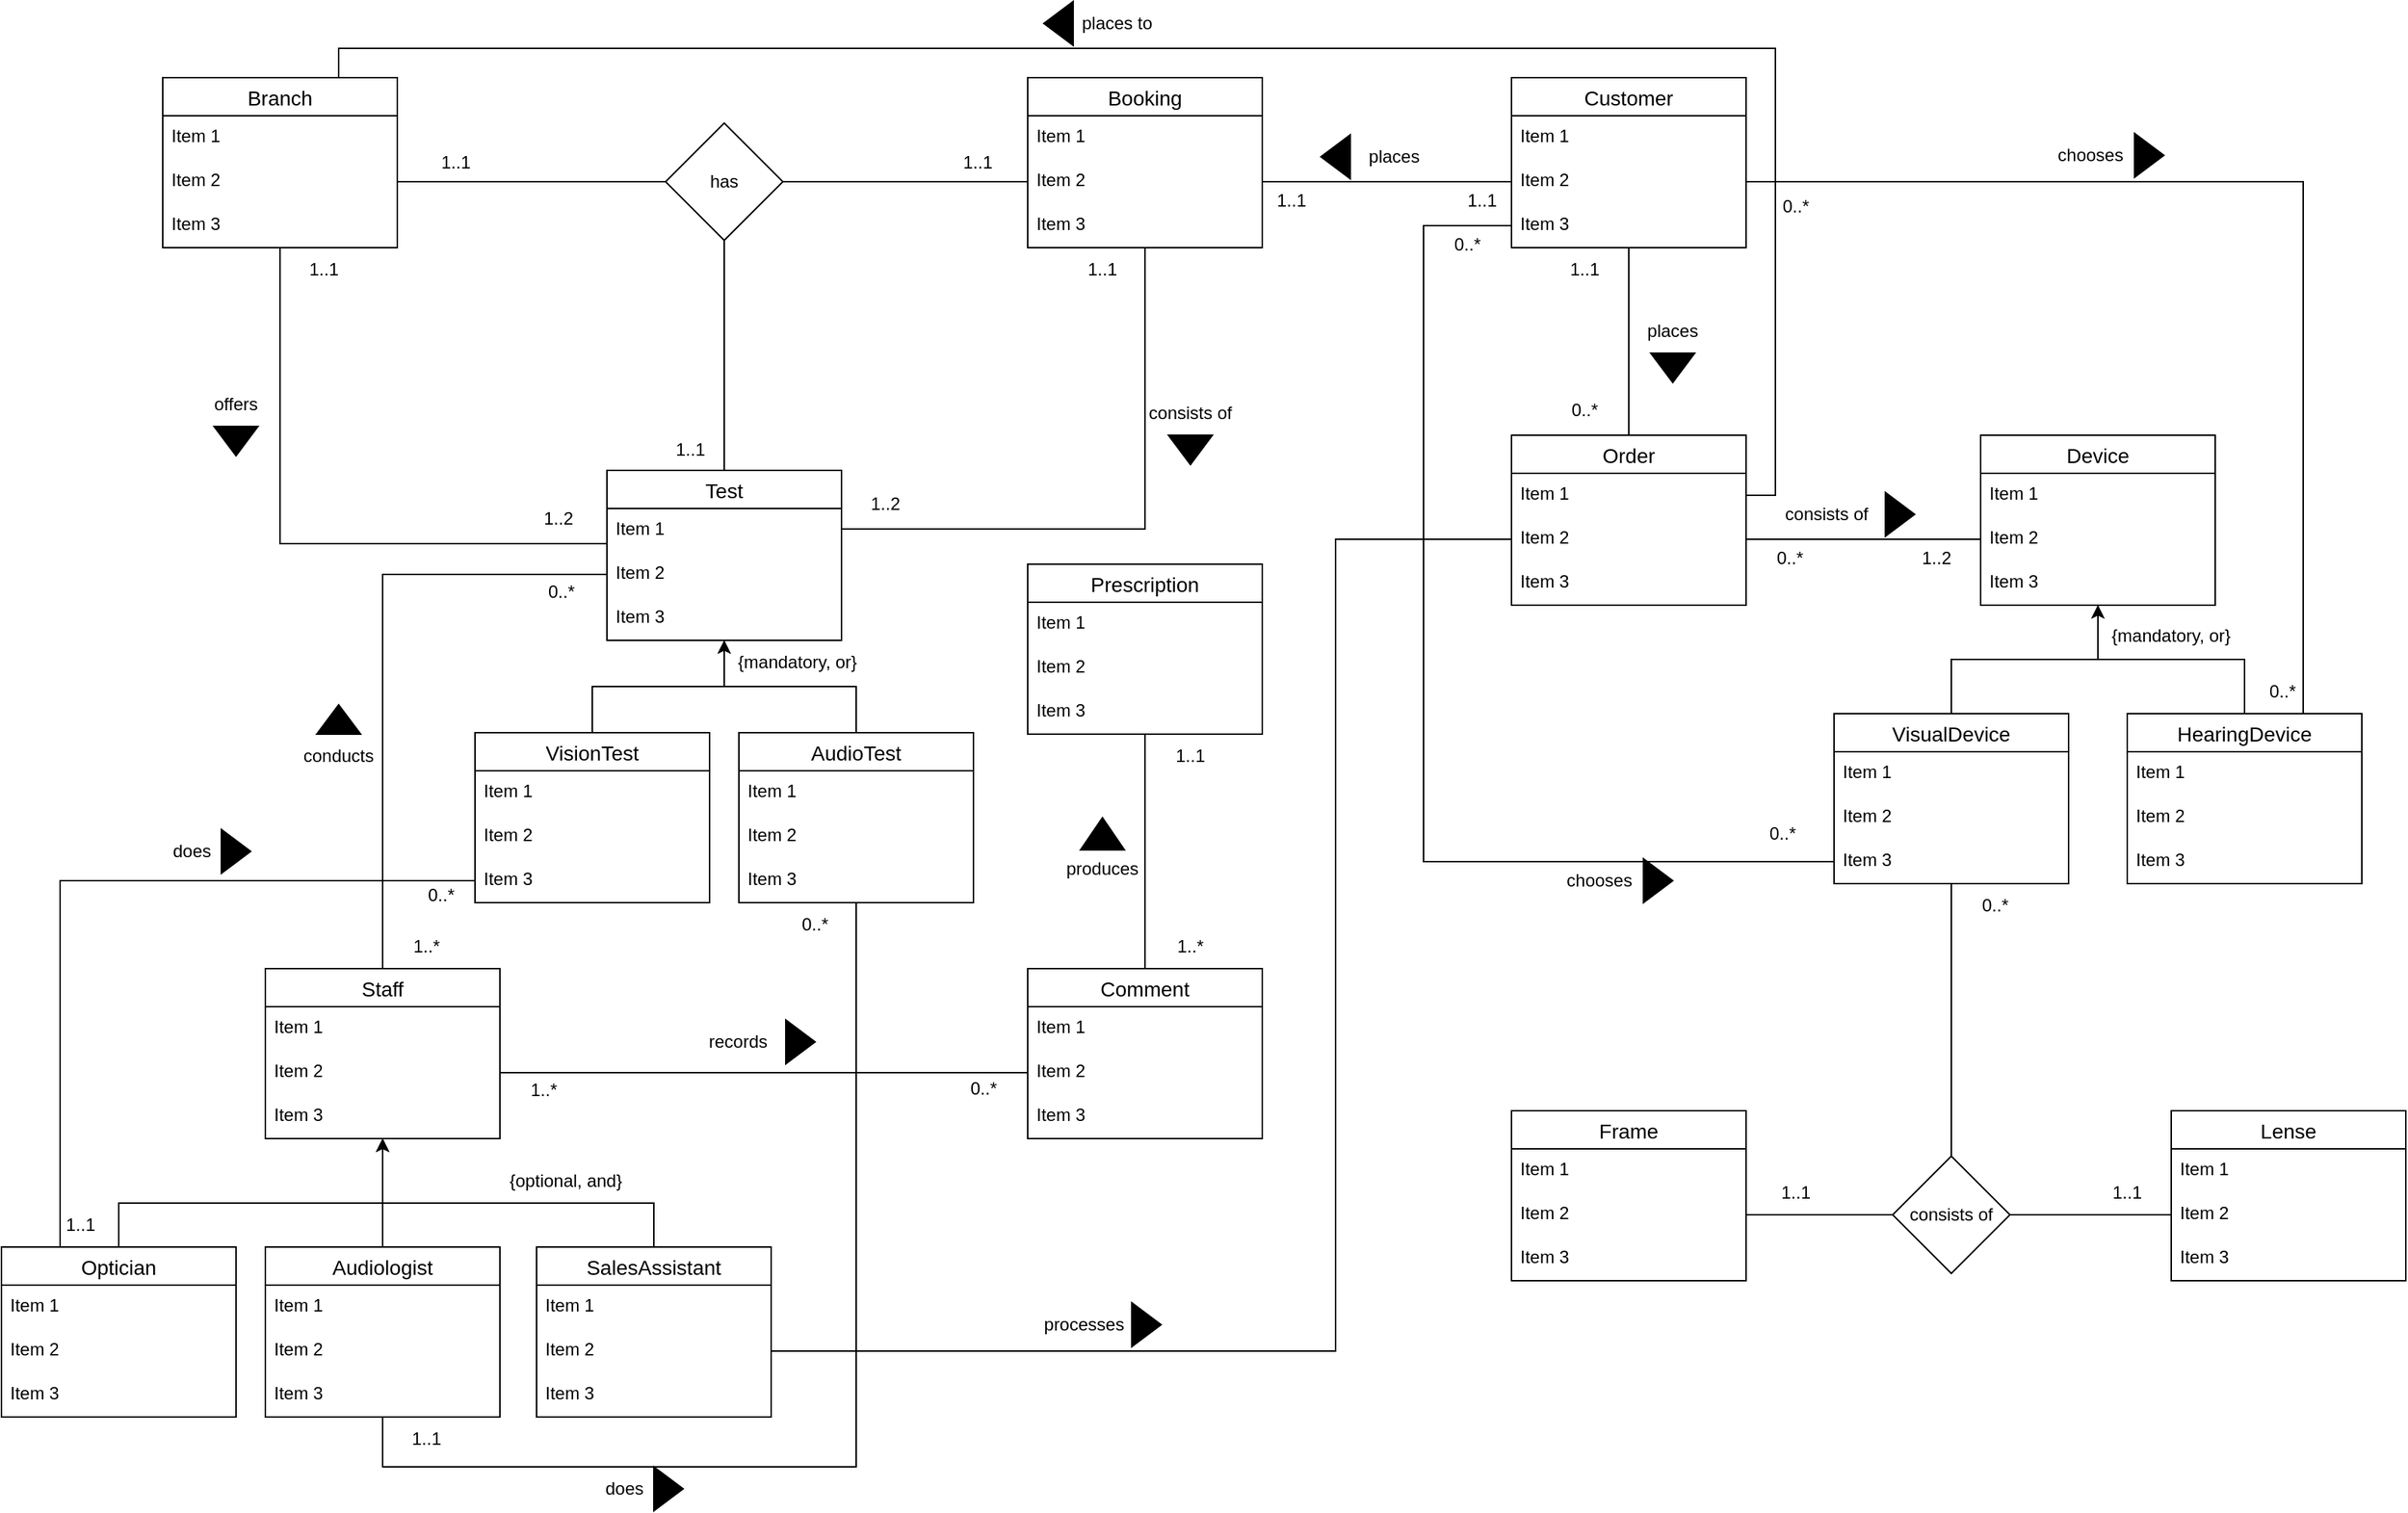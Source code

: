<mxfile version="15.6.2" type="github">
  <diagram id="DhaCiXlSeYsrRj2OYKmE" name="Page-1">
    <mxGraphModel dx="1673" dy="887" grid="1" gridSize="10" guides="1" tooltips="1" connect="1" arrows="1" fold="1" page="1" pageScale="1" pageWidth="850" pageHeight="1100" math="0" shadow="0">
      <root>
        <mxCell id="0" />
        <mxCell id="1" parent="0" />
        <mxCell id="tgRxwUmNWBEeA9mVB7pk-101" style="edgeStyle=orthogonalEdgeStyle;rounded=0;orthogonalLoop=1;jettySize=auto;html=1;entryX=0;entryY=0.5;entryDx=0;entryDy=0;endArrow=none;endFill=0;" edge="1" parent="1" source="tgRxwUmNWBEeA9mVB7pk-1" target="tgRxwUmNWBEeA9mVB7pk-15">
          <mxGeometry relative="1" as="geometry">
            <Array as="points">
              <mxPoint x="220" y="392" />
              <mxPoint x="443" y="392" />
            </Array>
          </mxGeometry>
        </mxCell>
        <mxCell id="tgRxwUmNWBEeA9mVB7pk-1" value="Branch" style="swimlane;fontStyle=0;childLayout=stackLayout;horizontal=1;startSize=26;horizontalStack=0;resizeParent=1;resizeParentMax=0;resizeLast=0;collapsible=1;marginBottom=0;align=center;fontSize=14;" vertex="1" parent="1">
          <mxGeometry x="140" y="74" width="160" height="116" as="geometry" />
        </mxCell>
        <mxCell id="tgRxwUmNWBEeA9mVB7pk-2" value="Item 1" style="text;strokeColor=none;fillColor=none;spacingLeft=4;spacingRight=4;overflow=hidden;rotatable=0;points=[[0,0.5],[1,0.5]];portConstraint=eastwest;fontSize=12;" vertex="1" parent="tgRxwUmNWBEeA9mVB7pk-1">
          <mxGeometry y="26" width="160" height="30" as="geometry" />
        </mxCell>
        <mxCell id="tgRxwUmNWBEeA9mVB7pk-3" value="Item 2" style="text;strokeColor=none;fillColor=none;spacingLeft=4;spacingRight=4;overflow=hidden;rotatable=0;points=[[0,0.5],[1,0.5]];portConstraint=eastwest;fontSize=12;" vertex="1" parent="tgRxwUmNWBEeA9mVB7pk-1">
          <mxGeometry y="56" width="160" height="30" as="geometry" />
        </mxCell>
        <mxCell id="tgRxwUmNWBEeA9mVB7pk-4" value="Item 3" style="text;strokeColor=none;fillColor=none;spacingLeft=4;spacingRight=4;overflow=hidden;rotatable=0;points=[[0,0.5],[1,0.5]];portConstraint=eastwest;fontSize=12;" vertex="1" parent="tgRxwUmNWBEeA9mVB7pk-1">
          <mxGeometry y="86" width="160" height="30" as="geometry" />
        </mxCell>
        <mxCell id="tgRxwUmNWBEeA9mVB7pk-5" value="Comment" style="swimlane;fontStyle=0;childLayout=stackLayout;horizontal=1;startSize=26;horizontalStack=0;resizeParent=1;resizeParentMax=0;resizeLast=0;collapsible=1;marginBottom=0;align=center;fontSize=14;" vertex="1" parent="1">
          <mxGeometry x="730" y="682" width="160" height="116" as="geometry" />
        </mxCell>
        <mxCell id="tgRxwUmNWBEeA9mVB7pk-6" value="Item 1" style="text;strokeColor=none;fillColor=none;spacingLeft=4;spacingRight=4;overflow=hidden;rotatable=0;points=[[0,0.5],[1,0.5]];portConstraint=eastwest;fontSize=12;" vertex="1" parent="tgRxwUmNWBEeA9mVB7pk-5">
          <mxGeometry y="26" width="160" height="30" as="geometry" />
        </mxCell>
        <mxCell id="tgRxwUmNWBEeA9mVB7pk-7" value="Item 2" style="text;strokeColor=none;fillColor=none;spacingLeft=4;spacingRight=4;overflow=hidden;rotatable=0;points=[[0,0.5],[1,0.5]];portConstraint=eastwest;fontSize=12;" vertex="1" parent="tgRxwUmNWBEeA9mVB7pk-5">
          <mxGeometry y="56" width="160" height="30" as="geometry" />
        </mxCell>
        <mxCell id="tgRxwUmNWBEeA9mVB7pk-8" value="Item 3" style="text;strokeColor=none;fillColor=none;spacingLeft=4;spacingRight=4;overflow=hidden;rotatable=0;points=[[0,0.5],[1,0.5]];portConstraint=eastwest;fontSize=12;" vertex="1" parent="tgRxwUmNWBEeA9mVB7pk-5">
          <mxGeometry y="86" width="160" height="30" as="geometry" />
        </mxCell>
        <mxCell id="tgRxwUmNWBEeA9mVB7pk-102" style="edgeStyle=orthogonalEdgeStyle;rounded=0;orthogonalLoop=1;jettySize=auto;html=1;entryX=1;entryY=0.5;entryDx=0;entryDy=0;endArrow=none;endFill=0;" edge="1" parent="1" source="tgRxwUmNWBEeA9mVB7pk-9" target="tgRxwUmNWBEeA9mVB7pk-15">
          <mxGeometry relative="1" as="geometry">
            <Array as="points">
              <mxPoint x="810" y="382" />
              <mxPoint x="603" y="382" />
            </Array>
          </mxGeometry>
        </mxCell>
        <mxCell id="tgRxwUmNWBEeA9mVB7pk-9" value="Booking" style="swimlane;fontStyle=0;childLayout=stackLayout;horizontal=1;startSize=26;horizontalStack=0;resizeParent=1;resizeParentMax=0;resizeLast=0;collapsible=1;marginBottom=0;align=center;fontSize=14;" vertex="1" parent="1">
          <mxGeometry x="730" y="74" width="160" height="116" as="geometry" />
        </mxCell>
        <mxCell id="tgRxwUmNWBEeA9mVB7pk-10" value="Item 1" style="text;strokeColor=none;fillColor=none;spacingLeft=4;spacingRight=4;overflow=hidden;rotatable=0;points=[[0,0.5],[1,0.5]];portConstraint=eastwest;fontSize=12;" vertex="1" parent="tgRxwUmNWBEeA9mVB7pk-9">
          <mxGeometry y="26" width="160" height="30" as="geometry" />
        </mxCell>
        <mxCell id="tgRxwUmNWBEeA9mVB7pk-11" value="Item 2" style="text;strokeColor=none;fillColor=none;spacingLeft=4;spacingRight=4;overflow=hidden;rotatable=0;points=[[0,0.5],[1,0.5]];portConstraint=eastwest;fontSize=12;" vertex="1" parent="tgRxwUmNWBEeA9mVB7pk-9">
          <mxGeometry y="56" width="160" height="30" as="geometry" />
        </mxCell>
        <mxCell id="tgRxwUmNWBEeA9mVB7pk-12" value="Item 3" style="text;strokeColor=none;fillColor=none;spacingLeft=4;spacingRight=4;overflow=hidden;rotatable=0;points=[[0,0.5],[1,0.5]];portConstraint=eastwest;fontSize=12;" vertex="1" parent="tgRxwUmNWBEeA9mVB7pk-9">
          <mxGeometry y="86" width="160" height="30" as="geometry" />
        </mxCell>
        <mxCell id="tgRxwUmNWBEeA9mVB7pk-28" value="" style="group" vertex="1" connectable="0" parent="1">
          <mxGeometry x="353" y="342" width="340" height="295" as="geometry" />
        </mxCell>
        <mxCell id="tgRxwUmNWBEeA9mVB7pk-13" value="Test" style="swimlane;fontStyle=0;childLayout=stackLayout;horizontal=1;startSize=26;horizontalStack=0;resizeParent=1;resizeParentMax=0;resizeLast=0;collapsible=1;marginBottom=0;align=center;fontSize=14;" vertex="1" parent="tgRxwUmNWBEeA9mVB7pk-28">
          <mxGeometry x="90" width="160" height="116" as="geometry" />
        </mxCell>
        <mxCell id="tgRxwUmNWBEeA9mVB7pk-14" value="Item 1" style="text;strokeColor=none;fillColor=none;spacingLeft=4;spacingRight=4;overflow=hidden;rotatable=0;points=[[0,0.5],[1,0.5]];portConstraint=eastwest;fontSize=12;" vertex="1" parent="tgRxwUmNWBEeA9mVB7pk-13">
          <mxGeometry y="26" width="160" height="30" as="geometry" />
        </mxCell>
        <mxCell id="tgRxwUmNWBEeA9mVB7pk-15" value="Item 2" style="text;strokeColor=none;fillColor=none;spacingLeft=4;spacingRight=4;overflow=hidden;rotatable=0;points=[[0,0.5],[1,0.5]];portConstraint=eastwest;fontSize=12;" vertex="1" parent="tgRxwUmNWBEeA9mVB7pk-13">
          <mxGeometry y="56" width="160" height="30" as="geometry" />
        </mxCell>
        <mxCell id="tgRxwUmNWBEeA9mVB7pk-16" value="Item 3" style="text;strokeColor=none;fillColor=none;spacingLeft=4;spacingRight=4;overflow=hidden;rotatable=0;points=[[0,0.5],[1,0.5]];portConstraint=eastwest;fontSize=12;" vertex="1" parent="tgRxwUmNWBEeA9mVB7pk-13">
          <mxGeometry y="86" width="160" height="30" as="geometry" />
        </mxCell>
        <mxCell id="tgRxwUmNWBEeA9mVB7pk-25" style="edgeStyle=orthogonalEdgeStyle;rounded=0;orthogonalLoop=1;jettySize=auto;html=1;" edge="1" parent="tgRxwUmNWBEeA9mVB7pk-28" source="tgRxwUmNWBEeA9mVB7pk-17" target="tgRxwUmNWBEeA9mVB7pk-13">
          <mxGeometry relative="1" as="geometry" />
        </mxCell>
        <mxCell id="tgRxwUmNWBEeA9mVB7pk-17" value="VisionTest" style="swimlane;fontStyle=0;childLayout=stackLayout;horizontal=1;startSize=26;horizontalStack=0;resizeParent=1;resizeParentMax=0;resizeLast=0;collapsible=1;marginBottom=0;align=center;fontSize=14;" vertex="1" parent="tgRxwUmNWBEeA9mVB7pk-28">
          <mxGeometry y="179" width="160" height="116" as="geometry" />
        </mxCell>
        <mxCell id="tgRxwUmNWBEeA9mVB7pk-18" value="Item 1" style="text;strokeColor=none;fillColor=none;spacingLeft=4;spacingRight=4;overflow=hidden;rotatable=0;points=[[0,0.5],[1,0.5]];portConstraint=eastwest;fontSize=12;" vertex="1" parent="tgRxwUmNWBEeA9mVB7pk-17">
          <mxGeometry y="26" width="160" height="30" as="geometry" />
        </mxCell>
        <mxCell id="tgRxwUmNWBEeA9mVB7pk-19" value="Item 2" style="text;strokeColor=none;fillColor=none;spacingLeft=4;spacingRight=4;overflow=hidden;rotatable=0;points=[[0,0.5],[1,0.5]];portConstraint=eastwest;fontSize=12;" vertex="1" parent="tgRxwUmNWBEeA9mVB7pk-17">
          <mxGeometry y="56" width="160" height="30" as="geometry" />
        </mxCell>
        <mxCell id="tgRxwUmNWBEeA9mVB7pk-20" value="Item 3" style="text;strokeColor=none;fillColor=none;spacingLeft=4;spacingRight=4;overflow=hidden;rotatable=0;points=[[0,0.5],[1,0.5]];portConstraint=eastwest;fontSize=12;" vertex="1" parent="tgRxwUmNWBEeA9mVB7pk-17">
          <mxGeometry y="86" width="160" height="30" as="geometry" />
        </mxCell>
        <mxCell id="tgRxwUmNWBEeA9mVB7pk-26" style="edgeStyle=orthogonalEdgeStyle;rounded=0;orthogonalLoop=1;jettySize=auto;html=1;" edge="1" parent="tgRxwUmNWBEeA9mVB7pk-28" source="tgRxwUmNWBEeA9mVB7pk-21" target="tgRxwUmNWBEeA9mVB7pk-13">
          <mxGeometry relative="1" as="geometry" />
        </mxCell>
        <mxCell id="tgRxwUmNWBEeA9mVB7pk-21" value="AudioTest" style="swimlane;fontStyle=0;childLayout=stackLayout;horizontal=1;startSize=26;horizontalStack=0;resizeParent=1;resizeParentMax=0;resizeLast=0;collapsible=1;marginBottom=0;align=center;fontSize=14;" vertex="1" parent="tgRxwUmNWBEeA9mVB7pk-28">
          <mxGeometry x="180" y="179" width="160" height="116" as="geometry" />
        </mxCell>
        <mxCell id="tgRxwUmNWBEeA9mVB7pk-22" value="Item 1" style="text;strokeColor=none;fillColor=none;spacingLeft=4;spacingRight=4;overflow=hidden;rotatable=0;points=[[0,0.5],[1,0.5]];portConstraint=eastwest;fontSize=12;" vertex="1" parent="tgRxwUmNWBEeA9mVB7pk-21">
          <mxGeometry y="26" width="160" height="30" as="geometry" />
        </mxCell>
        <mxCell id="tgRxwUmNWBEeA9mVB7pk-23" value="Item 2" style="text;strokeColor=none;fillColor=none;spacingLeft=4;spacingRight=4;overflow=hidden;rotatable=0;points=[[0,0.5],[1,0.5]];portConstraint=eastwest;fontSize=12;" vertex="1" parent="tgRxwUmNWBEeA9mVB7pk-21">
          <mxGeometry y="56" width="160" height="30" as="geometry" />
        </mxCell>
        <mxCell id="tgRxwUmNWBEeA9mVB7pk-24" value="Item 3" style="text;strokeColor=none;fillColor=none;spacingLeft=4;spacingRight=4;overflow=hidden;rotatable=0;points=[[0,0.5],[1,0.5]];portConstraint=eastwest;fontSize=12;" vertex="1" parent="tgRxwUmNWBEeA9mVB7pk-21">
          <mxGeometry y="86" width="160" height="30" as="geometry" />
        </mxCell>
        <mxCell id="tgRxwUmNWBEeA9mVB7pk-27" value="{mandatory, or}" style="text;html=1;strokeColor=none;fillColor=none;align=center;verticalAlign=middle;whiteSpace=wrap;rounded=0;" vertex="1" parent="tgRxwUmNWBEeA9mVB7pk-28">
          <mxGeometry x="170" y="116" width="100" height="30" as="geometry" />
        </mxCell>
        <mxCell id="tgRxwUmNWBEeA9mVB7pk-151" value="1..2" style="text;html=1;strokeColor=none;fillColor=none;align=center;verticalAlign=middle;whiteSpace=wrap;rounded=0;" vertex="1" parent="tgRxwUmNWBEeA9mVB7pk-28">
          <mxGeometry x="27" y="18" width="60" height="30" as="geometry" />
        </mxCell>
        <mxCell id="tgRxwUmNWBEeA9mVB7pk-153" value="1..2" style="text;html=1;strokeColor=none;fillColor=none;align=center;verticalAlign=middle;whiteSpace=wrap;rounded=0;" vertex="1" parent="tgRxwUmNWBEeA9mVB7pk-28">
          <mxGeometry x="250" y="8" width="60" height="30" as="geometry" />
        </mxCell>
        <mxCell id="tgRxwUmNWBEeA9mVB7pk-176" value="0..*" style="text;html=1;strokeColor=none;fillColor=none;align=center;verticalAlign=middle;whiteSpace=wrap;rounded=0;" vertex="1" parent="tgRxwUmNWBEeA9mVB7pk-28">
          <mxGeometry x="29" y="68" width="60" height="30" as="geometry" />
        </mxCell>
        <mxCell id="tgRxwUmNWBEeA9mVB7pk-50" value="Order" style="swimlane;fontStyle=0;childLayout=stackLayout;horizontal=1;startSize=26;horizontalStack=0;resizeParent=1;resizeParentMax=0;resizeLast=0;collapsible=1;marginBottom=0;align=center;fontSize=14;" vertex="1" parent="1">
          <mxGeometry x="1060" y="318" width="160" height="116" as="geometry" />
        </mxCell>
        <mxCell id="tgRxwUmNWBEeA9mVB7pk-51" value="Item 1" style="text;strokeColor=none;fillColor=none;spacingLeft=4;spacingRight=4;overflow=hidden;rotatable=0;points=[[0,0.5],[1,0.5]];portConstraint=eastwest;fontSize=12;" vertex="1" parent="tgRxwUmNWBEeA9mVB7pk-50">
          <mxGeometry y="26" width="160" height="30" as="geometry" />
        </mxCell>
        <mxCell id="tgRxwUmNWBEeA9mVB7pk-52" value="Item 2" style="text;strokeColor=none;fillColor=none;spacingLeft=4;spacingRight=4;overflow=hidden;rotatable=0;points=[[0,0.5],[1,0.5]];portConstraint=eastwest;fontSize=12;" vertex="1" parent="tgRxwUmNWBEeA9mVB7pk-50">
          <mxGeometry y="56" width="160" height="30" as="geometry" />
        </mxCell>
        <mxCell id="tgRxwUmNWBEeA9mVB7pk-53" value="Item 3" style="text;strokeColor=none;fillColor=none;spacingLeft=4;spacingRight=4;overflow=hidden;rotatable=0;points=[[0,0.5],[1,0.5]];portConstraint=eastwest;fontSize=12;" vertex="1" parent="tgRxwUmNWBEeA9mVB7pk-50">
          <mxGeometry y="86" width="160" height="30" as="geometry" />
        </mxCell>
        <mxCell id="tgRxwUmNWBEeA9mVB7pk-71" value="" style="group" vertex="1" connectable="0" parent="1">
          <mxGeometry x="30" y="682" width="525" height="306" as="geometry" />
        </mxCell>
        <mxCell id="tgRxwUmNWBEeA9mVB7pk-29" value="Staff" style="swimlane;fontStyle=0;childLayout=stackLayout;horizontal=1;startSize=26;horizontalStack=0;resizeParent=1;resizeParentMax=0;resizeLast=0;collapsible=1;marginBottom=0;align=center;fontSize=14;" vertex="1" parent="tgRxwUmNWBEeA9mVB7pk-71">
          <mxGeometry x="180" width="160" height="116" as="geometry" />
        </mxCell>
        <mxCell id="tgRxwUmNWBEeA9mVB7pk-30" value="Item 1" style="text;strokeColor=none;fillColor=none;spacingLeft=4;spacingRight=4;overflow=hidden;rotatable=0;points=[[0,0.5],[1,0.5]];portConstraint=eastwest;fontSize=12;" vertex="1" parent="tgRxwUmNWBEeA9mVB7pk-29">
          <mxGeometry y="26" width="160" height="30" as="geometry" />
        </mxCell>
        <mxCell id="tgRxwUmNWBEeA9mVB7pk-31" value="Item 2" style="text;strokeColor=none;fillColor=none;spacingLeft=4;spacingRight=4;overflow=hidden;rotatable=0;points=[[0,0.5],[1,0.5]];portConstraint=eastwest;fontSize=12;" vertex="1" parent="tgRxwUmNWBEeA9mVB7pk-29">
          <mxGeometry y="56" width="160" height="30" as="geometry" />
        </mxCell>
        <mxCell id="tgRxwUmNWBEeA9mVB7pk-32" value="Item 3" style="text;strokeColor=none;fillColor=none;spacingLeft=4;spacingRight=4;overflow=hidden;rotatable=0;points=[[0,0.5],[1,0.5]];portConstraint=eastwest;fontSize=12;" vertex="1" parent="tgRxwUmNWBEeA9mVB7pk-29">
          <mxGeometry y="86" width="160" height="30" as="geometry" />
        </mxCell>
        <mxCell id="tgRxwUmNWBEeA9mVB7pk-47" style="edgeStyle=orthogonalEdgeStyle;rounded=0;orthogonalLoop=1;jettySize=auto;html=1;" edge="1" parent="tgRxwUmNWBEeA9mVB7pk-71" source="tgRxwUmNWBEeA9mVB7pk-33" target="tgRxwUmNWBEeA9mVB7pk-29">
          <mxGeometry relative="1" as="geometry">
            <Array as="points">
              <mxPoint x="445" y="160" />
              <mxPoint x="260" y="160" />
            </Array>
          </mxGeometry>
        </mxCell>
        <mxCell id="tgRxwUmNWBEeA9mVB7pk-33" value="SalesAssistant" style="swimlane;fontStyle=0;childLayout=stackLayout;horizontal=1;startSize=26;horizontalStack=0;resizeParent=1;resizeParentMax=0;resizeLast=0;collapsible=1;marginBottom=0;align=center;fontSize=14;" vertex="1" parent="tgRxwUmNWBEeA9mVB7pk-71">
          <mxGeometry x="365" y="190" width="160" height="116" as="geometry" />
        </mxCell>
        <mxCell id="tgRxwUmNWBEeA9mVB7pk-34" value="Item 1" style="text;strokeColor=none;fillColor=none;spacingLeft=4;spacingRight=4;overflow=hidden;rotatable=0;points=[[0,0.5],[1,0.5]];portConstraint=eastwest;fontSize=12;" vertex="1" parent="tgRxwUmNWBEeA9mVB7pk-33">
          <mxGeometry y="26" width="160" height="30" as="geometry" />
        </mxCell>
        <mxCell id="tgRxwUmNWBEeA9mVB7pk-35" value="Item 2" style="text;strokeColor=none;fillColor=none;spacingLeft=4;spacingRight=4;overflow=hidden;rotatable=0;points=[[0,0.5],[1,0.5]];portConstraint=eastwest;fontSize=12;" vertex="1" parent="tgRxwUmNWBEeA9mVB7pk-33">
          <mxGeometry y="56" width="160" height="30" as="geometry" />
        </mxCell>
        <mxCell id="tgRxwUmNWBEeA9mVB7pk-36" value="Item 3" style="text;strokeColor=none;fillColor=none;spacingLeft=4;spacingRight=4;overflow=hidden;rotatable=0;points=[[0,0.5],[1,0.5]];portConstraint=eastwest;fontSize=12;" vertex="1" parent="tgRxwUmNWBEeA9mVB7pk-33">
          <mxGeometry y="86" width="160" height="30" as="geometry" />
        </mxCell>
        <mxCell id="tgRxwUmNWBEeA9mVB7pk-46" style="edgeStyle=orthogonalEdgeStyle;rounded=0;orthogonalLoop=1;jettySize=auto;html=1;" edge="1" parent="tgRxwUmNWBEeA9mVB7pk-71" source="tgRxwUmNWBEeA9mVB7pk-37" target="tgRxwUmNWBEeA9mVB7pk-29">
          <mxGeometry relative="1" as="geometry" />
        </mxCell>
        <mxCell id="tgRxwUmNWBEeA9mVB7pk-37" value="Audiologist" style="swimlane;fontStyle=0;childLayout=stackLayout;horizontal=1;startSize=26;horizontalStack=0;resizeParent=1;resizeParentMax=0;resizeLast=0;collapsible=1;marginBottom=0;align=center;fontSize=14;" vertex="1" parent="tgRxwUmNWBEeA9mVB7pk-71">
          <mxGeometry x="180" y="190" width="160" height="116" as="geometry" />
        </mxCell>
        <mxCell id="tgRxwUmNWBEeA9mVB7pk-38" value="Item 1" style="text;strokeColor=none;fillColor=none;spacingLeft=4;spacingRight=4;overflow=hidden;rotatable=0;points=[[0,0.5],[1,0.5]];portConstraint=eastwest;fontSize=12;" vertex="1" parent="tgRxwUmNWBEeA9mVB7pk-37">
          <mxGeometry y="26" width="160" height="30" as="geometry" />
        </mxCell>
        <mxCell id="tgRxwUmNWBEeA9mVB7pk-39" value="Item 2" style="text;strokeColor=none;fillColor=none;spacingLeft=4;spacingRight=4;overflow=hidden;rotatable=0;points=[[0,0.5],[1,0.5]];portConstraint=eastwest;fontSize=12;" vertex="1" parent="tgRxwUmNWBEeA9mVB7pk-37">
          <mxGeometry y="56" width="160" height="30" as="geometry" />
        </mxCell>
        <mxCell id="tgRxwUmNWBEeA9mVB7pk-40" value="Item 3" style="text;strokeColor=none;fillColor=none;spacingLeft=4;spacingRight=4;overflow=hidden;rotatable=0;points=[[0,0.5],[1,0.5]];portConstraint=eastwest;fontSize=12;" vertex="1" parent="tgRxwUmNWBEeA9mVB7pk-37">
          <mxGeometry y="86" width="160" height="30" as="geometry" />
        </mxCell>
        <mxCell id="tgRxwUmNWBEeA9mVB7pk-45" style="edgeStyle=orthogonalEdgeStyle;rounded=0;orthogonalLoop=1;jettySize=auto;html=1;" edge="1" parent="tgRxwUmNWBEeA9mVB7pk-71" source="tgRxwUmNWBEeA9mVB7pk-41" target="tgRxwUmNWBEeA9mVB7pk-29">
          <mxGeometry relative="1" as="geometry">
            <Array as="points">
              <mxPoint x="80" y="160" />
              <mxPoint x="260" y="160" />
            </Array>
          </mxGeometry>
        </mxCell>
        <mxCell id="tgRxwUmNWBEeA9mVB7pk-41" value="Optician" style="swimlane;fontStyle=0;childLayout=stackLayout;horizontal=1;startSize=26;horizontalStack=0;resizeParent=1;resizeParentMax=0;resizeLast=0;collapsible=1;marginBottom=0;align=center;fontSize=14;" vertex="1" parent="tgRxwUmNWBEeA9mVB7pk-71">
          <mxGeometry y="190" width="160" height="116" as="geometry" />
        </mxCell>
        <mxCell id="tgRxwUmNWBEeA9mVB7pk-42" value="Item 1" style="text;strokeColor=none;fillColor=none;spacingLeft=4;spacingRight=4;overflow=hidden;rotatable=0;points=[[0,0.5],[1,0.5]];portConstraint=eastwest;fontSize=12;" vertex="1" parent="tgRxwUmNWBEeA9mVB7pk-41">
          <mxGeometry y="26" width="160" height="30" as="geometry" />
        </mxCell>
        <mxCell id="tgRxwUmNWBEeA9mVB7pk-43" value="Item 2" style="text;strokeColor=none;fillColor=none;spacingLeft=4;spacingRight=4;overflow=hidden;rotatable=0;points=[[0,0.5],[1,0.5]];portConstraint=eastwest;fontSize=12;" vertex="1" parent="tgRxwUmNWBEeA9mVB7pk-41">
          <mxGeometry y="56" width="160" height="30" as="geometry" />
        </mxCell>
        <mxCell id="tgRxwUmNWBEeA9mVB7pk-44" value="Item 3" style="text;strokeColor=none;fillColor=none;spacingLeft=4;spacingRight=4;overflow=hidden;rotatable=0;points=[[0,0.5],[1,0.5]];portConstraint=eastwest;fontSize=12;" vertex="1" parent="tgRxwUmNWBEeA9mVB7pk-41">
          <mxGeometry y="86" width="160" height="30" as="geometry" />
        </mxCell>
        <mxCell id="tgRxwUmNWBEeA9mVB7pk-48" value="{optional, and}" style="text;html=1;strokeColor=none;fillColor=none;align=center;verticalAlign=middle;whiteSpace=wrap;rounded=0;" vertex="1" parent="tgRxwUmNWBEeA9mVB7pk-71">
          <mxGeometry x="335" y="130" width="100" height="30" as="geometry" />
        </mxCell>
        <mxCell id="tgRxwUmNWBEeA9mVB7pk-179" value="1..1" style="text;html=1;strokeColor=none;fillColor=none;align=center;verticalAlign=middle;whiteSpace=wrap;rounded=0;" vertex="1" parent="tgRxwUmNWBEeA9mVB7pk-71">
          <mxGeometry x="24" y="160" width="60" height="30" as="geometry" />
        </mxCell>
        <mxCell id="tgRxwUmNWBEeA9mVB7pk-183" value="1..*" style="text;html=1;strokeColor=none;fillColor=none;align=center;verticalAlign=middle;whiteSpace=wrap;rounded=0;" vertex="1" parent="tgRxwUmNWBEeA9mVB7pk-71">
          <mxGeometry x="340" y="68" width="60" height="30" as="geometry" />
        </mxCell>
        <mxCell id="tgRxwUmNWBEeA9mVB7pk-72" value="" style="group" vertex="1" connectable="0" parent="1">
          <mxGeometry x="1280" y="318" width="360" height="306" as="geometry" />
        </mxCell>
        <mxCell id="tgRxwUmNWBEeA9mVB7pk-54" value="Device" style="swimlane;fontStyle=0;childLayout=stackLayout;horizontal=1;startSize=26;horizontalStack=0;resizeParent=1;resizeParentMax=0;resizeLast=0;collapsible=1;marginBottom=0;align=center;fontSize=14;" vertex="1" parent="tgRxwUmNWBEeA9mVB7pk-72">
          <mxGeometry x="100" width="160" height="116" as="geometry" />
        </mxCell>
        <mxCell id="tgRxwUmNWBEeA9mVB7pk-55" value="Item 1" style="text;strokeColor=none;fillColor=none;spacingLeft=4;spacingRight=4;overflow=hidden;rotatable=0;points=[[0,0.5],[1,0.5]];portConstraint=eastwest;fontSize=12;" vertex="1" parent="tgRxwUmNWBEeA9mVB7pk-54">
          <mxGeometry y="26" width="160" height="30" as="geometry" />
        </mxCell>
        <mxCell id="tgRxwUmNWBEeA9mVB7pk-56" value="Item 2" style="text;strokeColor=none;fillColor=none;spacingLeft=4;spacingRight=4;overflow=hidden;rotatable=0;points=[[0,0.5],[1,0.5]];portConstraint=eastwest;fontSize=12;" vertex="1" parent="tgRxwUmNWBEeA9mVB7pk-54">
          <mxGeometry y="56" width="160" height="30" as="geometry" />
        </mxCell>
        <mxCell id="tgRxwUmNWBEeA9mVB7pk-57" value="Item 3" style="text;strokeColor=none;fillColor=none;spacingLeft=4;spacingRight=4;overflow=hidden;rotatable=0;points=[[0,0.5],[1,0.5]];portConstraint=eastwest;fontSize=12;" vertex="1" parent="tgRxwUmNWBEeA9mVB7pk-54">
          <mxGeometry y="86" width="160" height="30" as="geometry" />
        </mxCell>
        <mxCell id="tgRxwUmNWBEeA9mVB7pk-68" style="edgeStyle=orthogonalEdgeStyle;rounded=0;orthogonalLoop=1;jettySize=auto;html=1;" edge="1" parent="tgRxwUmNWBEeA9mVB7pk-72" source="tgRxwUmNWBEeA9mVB7pk-58" target="tgRxwUmNWBEeA9mVB7pk-54">
          <mxGeometry relative="1" as="geometry" />
        </mxCell>
        <mxCell id="tgRxwUmNWBEeA9mVB7pk-58" value="VisualDevice" style="swimlane;fontStyle=0;childLayout=stackLayout;horizontal=1;startSize=26;horizontalStack=0;resizeParent=1;resizeParentMax=0;resizeLast=0;collapsible=1;marginBottom=0;align=center;fontSize=14;" vertex="1" parent="tgRxwUmNWBEeA9mVB7pk-72">
          <mxGeometry y="190" width="160" height="116" as="geometry" />
        </mxCell>
        <mxCell id="tgRxwUmNWBEeA9mVB7pk-59" value="Item 1" style="text;spacingLeft=4;spacingRight=4;overflow=hidden;rotatable=0;points=[[0,0.5],[1,0.5]];portConstraint=eastwest;fontSize=12;" vertex="1" parent="tgRxwUmNWBEeA9mVB7pk-58">
          <mxGeometry y="26" width="160" height="30" as="geometry" />
        </mxCell>
        <mxCell id="tgRxwUmNWBEeA9mVB7pk-60" value="Item 2" style="text;spacingLeft=4;spacingRight=4;overflow=hidden;rotatable=0;points=[[0,0.5],[1,0.5]];portConstraint=eastwest;fontSize=12;" vertex="1" parent="tgRxwUmNWBEeA9mVB7pk-58">
          <mxGeometry y="56" width="160" height="30" as="geometry" />
        </mxCell>
        <mxCell id="tgRxwUmNWBEeA9mVB7pk-61" value="Item 3" style="text;spacingLeft=4;spacingRight=4;overflow=hidden;rotatable=0;points=[[0,0.5],[1,0.5]];portConstraint=eastwest;fontSize=12;" vertex="1" parent="tgRxwUmNWBEeA9mVB7pk-58">
          <mxGeometry y="86" width="160" height="30" as="geometry" />
        </mxCell>
        <mxCell id="tgRxwUmNWBEeA9mVB7pk-69" style="edgeStyle=orthogonalEdgeStyle;rounded=0;orthogonalLoop=1;jettySize=auto;html=1;" edge="1" parent="tgRxwUmNWBEeA9mVB7pk-72" source="tgRxwUmNWBEeA9mVB7pk-62" target="tgRxwUmNWBEeA9mVB7pk-54">
          <mxGeometry relative="1" as="geometry" />
        </mxCell>
        <mxCell id="tgRxwUmNWBEeA9mVB7pk-62" value="HearingDevice" style="swimlane;fontStyle=0;childLayout=stackLayout;horizontal=1;startSize=26;horizontalStack=0;resizeParent=1;resizeParentMax=0;resizeLast=0;collapsible=1;marginBottom=0;align=center;fontSize=14;" vertex="1" parent="tgRxwUmNWBEeA9mVB7pk-72">
          <mxGeometry x="200" y="190" width="160" height="116" as="geometry" />
        </mxCell>
        <mxCell id="tgRxwUmNWBEeA9mVB7pk-63" value="Item 1" style="text;spacingLeft=4;spacingRight=4;overflow=hidden;rotatable=0;points=[[0,0.5],[1,0.5]];portConstraint=eastwest;fontSize=12;" vertex="1" parent="tgRxwUmNWBEeA9mVB7pk-62">
          <mxGeometry y="26" width="160" height="30" as="geometry" />
        </mxCell>
        <mxCell id="tgRxwUmNWBEeA9mVB7pk-64" value="Item 2" style="text;spacingLeft=4;spacingRight=4;overflow=hidden;rotatable=0;points=[[0,0.5],[1,0.5]];portConstraint=eastwest;fontSize=12;" vertex="1" parent="tgRxwUmNWBEeA9mVB7pk-62">
          <mxGeometry y="56" width="160" height="30" as="geometry" />
        </mxCell>
        <mxCell id="tgRxwUmNWBEeA9mVB7pk-65" value="Item 3" style="text;spacingLeft=4;spacingRight=4;overflow=hidden;rotatable=0;points=[[0,0.5],[1,0.5]];portConstraint=eastwest;fontSize=12;" vertex="1" parent="tgRxwUmNWBEeA9mVB7pk-62">
          <mxGeometry y="86" width="160" height="30" as="geometry" />
        </mxCell>
        <mxCell id="tgRxwUmNWBEeA9mVB7pk-70" value="{mandatory, or}" style="text;html=1;strokeColor=none;fillColor=none;align=center;verticalAlign=middle;whiteSpace=wrap;rounded=0;" vertex="1" parent="tgRxwUmNWBEeA9mVB7pk-72">
          <mxGeometry x="180" y="122" width="100" height="30" as="geometry" />
        </mxCell>
        <mxCell id="tgRxwUmNWBEeA9mVB7pk-135" value="consists of" style="text;html=1;strokeColor=none;fillColor=none;align=center;verticalAlign=middle;whiteSpace=wrap;rounded=0;" vertex="1" parent="tgRxwUmNWBEeA9mVB7pk-72">
          <mxGeometry x="-35" y="39" width="60" height="30" as="geometry" />
        </mxCell>
        <mxCell id="tgRxwUmNWBEeA9mVB7pk-136" value="" style="triangle;whiteSpace=wrap;html=1;direction=east;fillColor=#000000;" vertex="1" parent="tgRxwUmNWBEeA9mVB7pk-72">
          <mxGeometry x="35" y="39" width="20" height="30" as="geometry" />
        </mxCell>
        <mxCell id="tgRxwUmNWBEeA9mVB7pk-195" value="1..2" style="text;html=1;strokeColor=none;fillColor=none;align=center;verticalAlign=middle;whiteSpace=wrap;rounded=0;" vertex="1" parent="tgRxwUmNWBEeA9mVB7pk-72">
          <mxGeometry x="40" y="69" width="60" height="30" as="geometry" />
        </mxCell>
        <mxCell id="tgRxwUmNWBEeA9mVB7pk-200" value="0..*" style="text;html=1;strokeColor=none;fillColor=none;align=center;verticalAlign=middle;whiteSpace=wrap;rounded=0;" vertex="1" parent="tgRxwUmNWBEeA9mVB7pk-72">
          <mxGeometry x="276" y="160" width="60" height="30" as="geometry" />
        </mxCell>
        <mxCell id="tgRxwUmNWBEeA9mVB7pk-73" value="Frame" style="swimlane;fontStyle=0;childLayout=stackLayout;horizontal=1;startSize=26;horizontalStack=0;resizeParent=1;resizeParentMax=0;resizeLast=0;collapsible=1;marginBottom=0;align=center;fontSize=14;" vertex="1" parent="1">
          <mxGeometry x="1060" y="779" width="160" height="116" as="geometry" />
        </mxCell>
        <mxCell id="tgRxwUmNWBEeA9mVB7pk-74" value="Item 1" style="text;spacingLeft=4;spacingRight=4;overflow=hidden;rotatable=0;points=[[0,0.5],[1,0.5]];portConstraint=eastwest;fontSize=12;" vertex="1" parent="tgRxwUmNWBEeA9mVB7pk-73">
          <mxGeometry y="26" width="160" height="30" as="geometry" />
        </mxCell>
        <mxCell id="tgRxwUmNWBEeA9mVB7pk-75" value="Item 2" style="text;spacingLeft=4;spacingRight=4;overflow=hidden;rotatable=0;points=[[0,0.5],[1,0.5]];portConstraint=eastwest;fontSize=12;" vertex="1" parent="tgRxwUmNWBEeA9mVB7pk-73">
          <mxGeometry y="56" width="160" height="30" as="geometry" />
        </mxCell>
        <mxCell id="tgRxwUmNWBEeA9mVB7pk-76" value="Item 3" style="text;spacingLeft=4;spacingRight=4;overflow=hidden;rotatable=0;points=[[0,0.5],[1,0.5]];portConstraint=eastwest;fontSize=12;" vertex="1" parent="tgRxwUmNWBEeA9mVB7pk-73">
          <mxGeometry y="86" width="160" height="30" as="geometry" />
        </mxCell>
        <mxCell id="tgRxwUmNWBEeA9mVB7pk-77" value="Lense" style="swimlane;fontStyle=0;childLayout=stackLayout;horizontal=1;startSize=26;horizontalStack=0;resizeParent=1;resizeParentMax=0;resizeLast=0;collapsible=1;marginBottom=0;align=center;fontSize=14;" vertex="1" parent="1">
          <mxGeometry x="1510" y="779" width="160" height="116" as="geometry" />
        </mxCell>
        <mxCell id="tgRxwUmNWBEeA9mVB7pk-78" value="Item 1" style="text;spacingLeft=4;spacingRight=4;overflow=hidden;rotatable=0;points=[[0,0.5],[1,0.5]];portConstraint=eastwest;fontSize=12;" vertex="1" parent="tgRxwUmNWBEeA9mVB7pk-77">
          <mxGeometry y="26" width="160" height="30" as="geometry" />
        </mxCell>
        <mxCell id="tgRxwUmNWBEeA9mVB7pk-79" value="Item 2" style="text;spacingLeft=4;spacingRight=4;overflow=hidden;rotatable=0;points=[[0,0.5],[1,0.5]];portConstraint=eastwest;fontSize=12;" vertex="1" parent="tgRxwUmNWBEeA9mVB7pk-77">
          <mxGeometry y="56" width="160" height="30" as="geometry" />
        </mxCell>
        <mxCell id="tgRxwUmNWBEeA9mVB7pk-80" value="Item 3" style="text;spacingLeft=4;spacingRight=4;overflow=hidden;rotatable=0;points=[[0,0.5],[1,0.5]];portConstraint=eastwest;fontSize=12;" vertex="1" parent="tgRxwUmNWBEeA9mVB7pk-77">
          <mxGeometry y="86" width="160" height="30" as="geometry" />
        </mxCell>
        <mxCell id="tgRxwUmNWBEeA9mVB7pk-130" style="edgeStyle=orthogonalEdgeStyle;rounded=0;orthogonalLoop=1;jettySize=auto;html=1;entryX=0.5;entryY=0;entryDx=0;entryDy=0;endArrow=none;endFill=0;" edge="1" parent="1" source="tgRxwUmNWBEeA9mVB7pk-82" target="tgRxwUmNWBEeA9mVB7pk-50">
          <mxGeometry relative="1" as="geometry" />
        </mxCell>
        <mxCell id="tgRxwUmNWBEeA9mVB7pk-82" value="Customer" style="swimlane;fontStyle=0;childLayout=stackLayout;horizontal=1;startSize=26;horizontalStack=0;resizeParent=1;resizeParentMax=0;resizeLast=0;collapsible=1;marginBottom=0;align=center;fontSize=14;" vertex="1" parent="1">
          <mxGeometry x="1060" y="74" width="160" height="116" as="geometry" />
        </mxCell>
        <mxCell id="tgRxwUmNWBEeA9mVB7pk-83" value="Item 1" style="text;strokeColor=none;fillColor=none;spacingLeft=4;spacingRight=4;overflow=hidden;rotatable=0;points=[[0,0.5],[1,0.5]];portConstraint=eastwest;fontSize=12;" vertex="1" parent="tgRxwUmNWBEeA9mVB7pk-82">
          <mxGeometry y="26" width="160" height="30" as="geometry" />
        </mxCell>
        <mxCell id="tgRxwUmNWBEeA9mVB7pk-84" value="Item 2" style="text;strokeColor=none;fillColor=none;spacingLeft=4;spacingRight=4;overflow=hidden;rotatable=0;points=[[0,0.5],[1,0.5]];portConstraint=eastwest;fontSize=12;" vertex="1" parent="tgRxwUmNWBEeA9mVB7pk-82">
          <mxGeometry y="56" width="160" height="30" as="geometry" />
        </mxCell>
        <mxCell id="tgRxwUmNWBEeA9mVB7pk-85" value="Item 3" style="text;strokeColor=none;fillColor=none;spacingLeft=4;spacingRight=4;overflow=hidden;rotatable=0;points=[[0,0.5],[1,0.5]];portConstraint=eastwest;fontSize=12;" vertex="1" parent="tgRxwUmNWBEeA9mVB7pk-82">
          <mxGeometry y="86" width="160" height="30" as="geometry" />
        </mxCell>
        <mxCell id="tgRxwUmNWBEeA9mVB7pk-129" style="edgeStyle=orthogonalEdgeStyle;rounded=0;orthogonalLoop=1;jettySize=auto;html=1;endArrow=none;endFill=0;" edge="1" parent="1" source="tgRxwUmNWBEeA9mVB7pk-86" target="tgRxwUmNWBEeA9mVB7pk-5">
          <mxGeometry relative="1" as="geometry" />
        </mxCell>
        <mxCell id="tgRxwUmNWBEeA9mVB7pk-86" value="Prescription" style="swimlane;fontStyle=0;childLayout=stackLayout;horizontal=1;startSize=26;horizontalStack=0;resizeParent=1;resizeParentMax=0;resizeLast=0;collapsible=1;marginBottom=0;align=center;fontSize=14;" vertex="1" parent="1">
          <mxGeometry x="730" y="406" width="160" height="116" as="geometry" />
        </mxCell>
        <mxCell id="tgRxwUmNWBEeA9mVB7pk-87" value="Item 1" style="text;strokeColor=none;fillColor=none;spacingLeft=4;spacingRight=4;overflow=hidden;rotatable=0;points=[[0,0.5],[1,0.5]];portConstraint=eastwest;fontSize=12;" vertex="1" parent="tgRxwUmNWBEeA9mVB7pk-86">
          <mxGeometry y="26" width="160" height="30" as="geometry" />
        </mxCell>
        <mxCell id="tgRxwUmNWBEeA9mVB7pk-88" value="Item 2" style="text;strokeColor=none;fillColor=none;spacingLeft=4;spacingRight=4;overflow=hidden;rotatable=0;points=[[0,0.5],[1,0.5]];portConstraint=eastwest;fontSize=12;" vertex="1" parent="tgRxwUmNWBEeA9mVB7pk-86">
          <mxGeometry y="56" width="160" height="30" as="geometry" />
        </mxCell>
        <mxCell id="tgRxwUmNWBEeA9mVB7pk-89" value="Item 3" style="text;strokeColor=none;fillColor=none;spacingLeft=4;spacingRight=4;overflow=hidden;rotatable=0;points=[[0,0.5],[1,0.5]];portConstraint=eastwest;fontSize=12;" vertex="1" parent="tgRxwUmNWBEeA9mVB7pk-86">
          <mxGeometry y="86" width="160" height="30" as="geometry" />
        </mxCell>
        <mxCell id="tgRxwUmNWBEeA9mVB7pk-91" value="offers" style="text;html=1;strokeColor=none;fillColor=none;align=center;verticalAlign=middle;whiteSpace=wrap;rounded=0;" vertex="1" parent="1">
          <mxGeometry x="160" y="282" width="60" height="30" as="geometry" />
        </mxCell>
        <mxCell id="tgRxwUmNWBEeA9mVB7pk-92" value="" style="triangle;whiteSpace=wrap;html=1;direction=south;fillColor=#000000;" vertex="1" parent="1">
          <mxGeometry x="175" y="312" width="30" height="20" as="geometry" />
        </mxCell>
        <mxCell id="tgRxwUmNWBEeA9mVB7pk-97" value="places to" style="text;html=1;strokeColor=none;fillColor=none;align=center;verticalAlign=middle;whiteSpace=wrap;rounded=0;" vertex="1" parent="1">
          <mxGeometry x="761" y="22" width="60" height="30" as="geometry" />
        </mxCell>
        <mxCell id="tgRxwUmNWBEeA9mVB7pk-98" value="" style="triangle;whiteSpace=wrap;html=1;direction=west;fillColor=#000000;" vertex="1" parent="1">
          <mxGeometry x="741" y="22" width="20" height="30" as="geometry" />
        </mxCell>
        <mxCell id="tgRxwUmNWBEeA9mVB7pk-99" value="consists of" style="text;html=1;strokeColor=none;fillColor=none;align=center;verticalAlign=middle;whiteSpace=wrap;rounded=0;" vertex="1" parent="1">
          <mxGeometry x="811" y="288" width="60" height="30" as="geometry" />
        </mxCell>
        <mxCell id="tgRxwUmNWBEeA9mVB7pk-100" value="" style="triangle;whiteSpace=wrap;html=1;direction=south;fillColor=#000000;" vertex="1" parent="1">
          <mxGeometry x="826" y="318" width="30" height="20" as="geometry" />
        </mxCell>
        <mxCell id="tgRxwUmNWBEeA9mVB7pk-105" style="edgeStyle=orthogonalEdgeStyle;rounded=0;orthogonalLoop=1;jettySize=auto;html=1;entryX=1;entryY=0.5;entryDx=0;entryDy=0;endArrow=none;endFill=0;" edge="1" parent="1" source="tgRxwUmNWBEeA9mVB7pk-84" target="tgRxwUmNWBEeA9mVB7pk-11">
          <mxGeometry relative="1" as="geometry" />
        </mxCell>
        <mxCell id="tgRxwUmNWBEeA9mVB7pk-107" style="edgeStyle=orthogonalEdgeStyle;rounded=0;orthogonalLoop=1;jettySize=auto;html=1;endArrow=none;endFill=0;" edge="1" parent="1" source="tgRxwUmNWBEeA9mVB7pk-106" target="tgRxwUmNWBEeA9mVB7pk-3">
          <mxGeometry relative="1" as="geometry" />
        </mxCell>
        <mxCell id="tgRxwUmNWBEeA9mVB7pk-109" style="edgeStyle=orthogonalEdgeStyle;rounded=0;orthogonalLoop=1;jettySize=auto;html=1;endArrow=none;endFill=0;" edge="1" parent="1" source="tgRxwUmNWBEeA9mVB7pk-106" target="tgRxwUmNWBEeA9mVB7pk-11">
          <mxGeometry relative="1" as="geometry" />
        </mxCell>
        <mxCell id="tgRxwUmNWBEeA9mVB7pk-111" style="edgeStyle=orthogonalEdgeStyle;rounded=0;orthogonalLoop=1;jettySize=auto;html=1;endArrow=none;endFill=0;" edge="1" parent="1" source="tgRxwUmNWBEeA9mVB7pk-106" target="tgRxwUmNWBEeA9mVB7pk-13">
          <mxGeometry relative="1" as="geometry" />
        </mxCell>
        <mxCell id="tgRxwUmNWBEeA9mVB7pk-106" value="has" style="rhombus;whiteSpace=wrap;html=1;fillColor=none;" vertex="1" parent="1">
          <mxGeometry x="483" y="105" width="80" height="80" as="geometry" />
        </mxCell>
        <mxCell id="tgRxwUmNWBEeA9mVB7pk-112" style="edgeStyle=orthogonalEdgeStyle;rounded=0;orthogonalLoop=1;jettySize=auto;html=1;entryX=0;entryY=0.5;entryDx=0;entryDy=0;endArrow=none;endFill=0;" edge="1" parent="1" source="tgRxwUmNWBEeA9mVB7pk-29" target="tgRxwUmNWBEeA9mVB7pk-15">
          <mxGeometry relative="1" as="geometry" />
        </mxCell>
        <mxCell id="tgRxwUmNWBEeA9mVB7pk-113" value="conducts" style="text;html=1;strokeColor=none;fillColor=none;align=center;verticalAlign=middle;whiteSpace=wrap;rounded=0;" vertex="1" parent="1">
          <mxGeometry x="230" y="522" width="60" height="30" as="geometry" />
        </mxCell>
        <mxCell id="tgRxwUmNWBEeA9mVB7pk-114" value="" style="triangle;whiteSpace=wrap;html=1;direction=north;fillColor=#000000;" vertex="1" parent="1">
          <mxGeometry x="245" y="502" width="30" height="20" as="geometry" />
        </mxCell>
        <mxCell id="tgRxwUmNWBEeA9mVB7pk-115" style="edgeStyle=orthogonalEdgeStyle;rounded=0;orthogonalLoop=1;jettySize=auto;html=1;exitX=0.25;exitY=0;exitDx=0;exitDy=0;entryX=0;entryY=0.5;entryDx=0;entryDy=0;endArrow=none;endFill=0;" edge="1" parent="1" source="tgRxwUmNWBEeA9mVB7pk-41" target="tgRxwUmNWBEeA9mVB7pk-20">
          <mxGeometry relative="1" as="geometry" />
        </mxCell>
        <mxCell id="tgRxwUmNWBEeA9mVB7pk-116" value="does" style="text;html=1;strokeColor=none;fillColor=none;align=center;verticalAlign=middle;whiteSpace=wrap;rounded=0;" vertex="1" parent="1">
          <mxGeometry x="130" y="587" width="60" height="30" as="geometry" />
        </mxCell>
        <mxCell id="tgRxwUmNWBEeA9mVB7pk-117" value="" style="triangle;whiteSpace=wrap;html=1;direction=east;fillColor=#000000;" vertex="1" parent="1">
          <mxGeometry x="180" y="587" width="20" height="30" as="geometry" />
        </mxCell>
        <mxCell id="tgRxwUmNWBEeA9mVB7pk-118" style="edgeStyle=orthogonalEdgeStyle;rounded=0;orthogonalLoop=1;jettySize=auto;html=1;endArrow=none;endFill=0;" edge="1" parent="1" source="tgRxwUmNWBEeA9mVB7pk-37" target="tgRxwUmNWBEeA9mVB7pk-21">
          <mxGeometry relative="1" as="geometry">
            <Array as="points">
              <mxPoint x="290" y="1022" />
              <mxPoint x="613" y="1022" />
            </Array>
          </mxGeometry>
        </mxCell>
        <mxCell id="tgRxwUmNWBEeA9mVB7pk-119" value="does" style="text;html=1;strokeColor=none;fillColor=none;align=center;verticalAlign=middle;whiteSpace=wrap;rounded=0;" vertex="1" parent="1">
          <mxGeometry x="425" y="1022" width="60" height="30" as="geometry" />
        </mxCell>
        <mxCell id="tgRxwUmNWBEeA9mVB7pk-120" value="" style="triangle;whiteSpace=wrap;html=1;direction=east;fillColor=#000000;" vertex="1" parent="1">
          <mxGeometry x="475" y="1022" width="20" height="30" as="geometry" />
        </mxCell>
        <mxCell id="tgRxwUmNWBEeA9mVB7pk-121" style="edgeStyle=orthogonalEdgeStyle;rounded=0;orthogonalLoop=1;jettySize=auto;html=1;entryX=0;entryY=0.5;entryDx=0;entryDy=0;endArrow=none;endFill=0;" edge="1" parent="1" source="tgRxwUmNWBEeA9mVB7pk-31" target="tgRxwUmNWBEeA9mVB7pk-7">
          <mxGeometry relative="1" as="geometry" />
        </mxCell>
        <mxCell id="tgRxwUmNWBEeA9mVB7pk-122" value="records" style="text;html=1;strokeColor=none;fillColor=none;align=center;verticalAlign=middle;whiteSpace=wrap;rounded=0;" vertex="1" parent="1">
          <mxGeometry x="490" y="717" width="85" height="30" as="geometry" />
        </mxCell>
        <mxCell id="tgRxwUmNWBEeA9mVB7pk-123" value="" style="triangle;whiteSpace=wrap;html=1;direction=east;fillColor=#000000;" vertex="1" parent="1">
          <mxGeometry x="565" y="717" width="20" height="30" as="geometry" />
        </mxCell>
        <mxCell id="tgRxwUmNWBEeA9mVB7pk-126" value="produces" style="text;html=1;strokeColor=none;fillColor=none;align=center;verticalAlign=middle;whiteSpace=wrap;rounded=0;" vertex="1" parent="1">
          <mxGeometry x="751" y="599" width="60" height="30" as="geometry" />
        </mxCell>
        <mxCell id="tgRxwUmNWBEeA9mVB7pk-127" value="" style="triangle;whiteSpace=wrap;html=1;direction=north;fillColor=#000000;" vertex="1" parent="1">
          <mxGeometry x="766" y="579" width="30" height="22" as="geometry" />
        </mxCell>
        <mxCell id="tgRxwUmNWBEeA9mVB7pk-131" value="places" style="text;html=1;strokeColor=none;fillColor=none;align=center;verticalAlign=middle;whiteSpace=wrap;rounded=0;" vertex="1" parent="1">
          <mxGeometry x="1140" y="232" width="60" height="30" as="geometry" />
        </mxCell>
        <mxCell id="tgRxwUmNWBEeA9mVB7pk-132" value="" style="triangle;whiteSpace=wrap;html=1;direction=south;fillColor=#000000;" vertex="1" parent="1">
          <mxGeometry x="1155" y="262" width="30" height="20" as="geometry" />
        </mxCell>
        <mxCell id="tgRxwUmNWBEeA9mVB7pk-134" style="edgeStyle=orthogonalEdgeStyle;rounded=0;orthogonalLoop=1;jettySize=auto;html=1;exitX=1;exitY=0.5;exitDx=0;exitDy=0;entryX=0;entryY=0.5;entryDx=0;entryDy=0;endArrow=none;endFill=0;" edge="1" parent="1" source="tgRxwUmNWBEeA9mVB7pk-52" target="tgRxwUmNWBEeA9mVB7pk-56">
          <mxGeometry relative="1" as="geometry" />
        </mxCell>
        <mxCell id="tgRxwUmNWBEeA9mVB7pk-139" style="edgeStyle=orthogonalEdgeStyle;rounded=0;orthogonalLoop=1;jettySize=auto;html=1;entryX=0;entryY=0.5;entryDx=0;entryDy=0;endArrow=none;endFill=0;" edge="1" parent="1" source="tgRxwUmNWBEeA9mVB7pk-137" target="tgRxwUmNWBEeA9mVB7pk-79">
          <mxGeometry relative="1" as="geometry" />
        </mxCell>
        <mxCell id="tgRxwUmNWBEeA9mVB7pk-140" style="edgeStyle=orthogonalEdgeStyle;rounded=0;orthogonalLoop=1;jettySize=auto;html=1;endArrow=none;endFill=0;" edge="1" parent="1" source="tgRxwUmNWBEeA9mVB7pk-137" target="tgRxwUmNWBEeA9mVB7pk-58">
          <mxGeometry relative="1" as="geometry" />
        </mxCell>
        <mxCell id="tgRxwUmNWBEeA9mVB7pk-137" value="consists of" style="rhombus;whiteSpace=wrap;html=1;fillColor=none;" vertex="1" parent="1">
          <mxGeometry x="1320" y="810" width="80" height="80" as="geometry" />
        </mxCell>
        <mxCell id="tgRxwUmNWBEeA9mVB7pk-138" style="edgeStyle=orthogonalEdgeStyle;rounded=0;orthogonalLoop=1;jettySize=auto;html=1;endArrow=none;endFill=0;" edge="1" parent="1" source="tgRxwUmNWBEeA9mVB7pk-75" target="tgRxwUmNWBEeA9mVB7pk-137">
          <mxGeometry relative="1" as="geometry" />
        </mxCell>
        <mxCell id="tgRxwUmNWBEeA9mVB7pk-141" style="edgeStyle=orthogonalEdgeStyle;rounded=0;orthogonalLoop=1;jettySize=auto;html=1;exitX=1;exitY=0.5;exitDx=0;exitDy=0;entryX=0.75;entryY=0;entryDx=0;entryDy=0;endArrow=none;endFill=0;" edge="1" parent="1" source="tgRxwUmNWBEeA9mVB7pk-51" target="tgRxwUmNWBEeA9mVB7pk-1">
          <mxGeometry relative="1" as="geometry" />
        </mxCell>
        <mxCell id="tgRxwUmNWBEeA9mVB7pk-142" style="edgeStyle=orthogonalEdgeStyle;rounded=0;orthogonalLoop=1;jettySize=auto;html=1;entryX=0;entryY=0.5;entryDx=0;entryDy=0;endArrow=none;endFill=0;" edge="1" parent="1" source="tgRxwUmNWBEeA9mVB7pk-85" target="tgRxwUmNWBEeA9mVB7pk-61">
          <mxGeometry relative="1" as="geometry">
            <Array as="points">
              <mxPoint x="1000" y="175" />
              <mxPoint x="1000" y="609" />
            </Array>
          </mxGeometry>
        </mxCell>
        <mxCell id="tgRxwUmNWBEeA9mVB7pk-143" value="chooses" style="text;html=1;strokeColor=none;fillColor=none;align=center;verticalAlign=middle;whiteSpace=wrap;rounded=0;" vertex="1" parent="1">
          <mxGeometry x="1080" y="607" width="80" height="30" as="geometry" />
        </mxCell>
        <mxCell id="tgRxwUmNWBEeA9mVB7pk-144" value="" style="triangle;whiteSpace=wrap;html=1;direction=east;fillColor=#000000;" vertex="1" parent="1">
          <mxGeometry x="1150" y="607" width="20" height="30" as="geometry" />
        </mxCell>
        <mxCell id="tgRxwUmNWBEeA9mVB7pk-145" style="edgeStyle=orthogonalEdgeStyle;rounded=0;orthogonalLoop=1;jettySize=auto;html=1;exitX=1;exitY=0.5;exitDx=0;exitDy=0;entryX=0.75;entryY=0;entryDx=0;entryDy=0;endArrow=none;endFill=0;" edge="1" parent="1" source="tgRxwUmNWBEeA9mVB7pk-84" target="tgRxwUmNWBEeA9mVB7pk-62">
          <mxGeometry relative="1" as="geometry" />
        </mxCell>
        <mxCell id="tgRxwUmNWBEeA9mVB7pk-146" value="chooses" style="text;html=1;strokeColor=none;fillColor=none;align=center;verticalAlign=middle;whiteSpace=wrap;rounded=0;" vertex="1" parent="1">
          <mxGeometry x="1415" y="112" width="80" height="30" as="geometry" />
        </mxCell>
        <mxCell id="tgRxwUmNWBEeA9mVB7pk-147" value="" style="triangle;whiteSpace=wrap;html=1;direction=east;fillColor=#000000;" vertex="1" parent="1">
          <mxGeometry x="1485" y="112" width="20" height="30" as="geometry" />
        </mxCell>
        <mxCell id="tgRxwUmNWBEeA9mVB7pk-148" style="edgeStyle=orthogonalEdgeStyle;rounded=0;orthogonalLoop=1;jettySize=auto;html=1;entryX=0;entryY=0.5;entryDx=0;entryDy=0;endArrow=none;endFill=0;" edge="1" parent="1" source="tgRxwUmNWBEeA9mVB7pk-35" target="tgRxwUmNWBEeA9mVB7pk-52">
          <mxGeometry relative="1" as="geometry">
            <Array as="points">
              <mxPoint x="940" y="943" />
              <mxPoint x="940" y="389" />
            </Array>
          </mxGeometry>
        </mxCell>
        <mxCell id="tgRxwUmNWBEeA9mVB7pk-149" value="processes" style="text;html=1;strokeColor=none;fillColor=none;align=center;verticalAlign=middle;whiteSpace=wrap;rounded=0;" vertex="1" parent="1">
          <mxGeometry x="726" y="910" width="85" height="30" as="geometry" />
        </mxCell>
        <mxCell id="tgRxwUmNWBEeA9mVB7pk-150" value="" style="triangle;whiteSpace=wrap;html=1;direction=east;fillColor=#000000;" vertex="1" parent="1">
          <mxGeometry x="801" y="910" width="20" height="30" as="geometry" />
        </mxCell>
        <mxCell id="tgRxwUmNWBEeA9mVB7pk-152" value="1..1" style="text;html=1;strokeColor=none;fillColor=none;align=center;verticalAlign=middle;whiteSpace=wrap;rounded=0;" vertex="1" parent="1">
          <mxGeometry x="220" y="190" width="60" height="30" as="geometry" />
        </mxCell>
        <mxCell id="tgRxwUmNWBEeA9mVB7pk-172" value="1..1" style="text;html=1;strokeColor=none;fillColor=none;align=center;verticalAlign=middle;whiteSpace=wrap;rounded=0;" vertex="1" parent="1">
          <mxGeometry x="751" y="190" width="60" height="30" as="geometry" />
        </mxCell>
        <mxCell id="tgRxwUmNWBEeA9mVB7pk-173" value="1..1" style="text;html=1;strokeColor=none;fillColor=none;align=center;verticalAlign=middle;whiteSpace=wrap;rounded=0;" vertex="1" parent="1">
          <mxGeometry x="310" y="117" width="60" height="30" as="geometry" />
        </mxCell>
        <mxCell id="tgRxwUmNWBEeA9mVB7pk-174" value="1..1" style="text;html=1;strokeColor=none;fillColor=none;align=center;verticalAlign=middle;whiteSpace=wrap;rounded=0;" vertex="1" parent="1">
          <mxGeometry x="666" y="117" width="60" height="30" as="geometry" />
        </mxCell>
        <mxCell id="tgRxwUmNWBEeA9mVB7pk-175" value="1..1" style="text;html=1;strokeColor=none;fillColor=none;align=center;verticalAlign=middle;whiteSpace=wrap;rounded=0;" vertex="1" parent="1">
          <mxGeometry x="470" y="313" width="60" height="30" as="geometry" />
        </mxCell>
        <mxCell id="tgRxwUmNWBEeA9mVB7pk-177" value="1..*" style="text;html=1;strokeColor=none;fillColor=none;align=center;verticalAlign=middle;whiteSpace=wrap;rounded=0;" vertex="1" parent="1">
          <mxGeometry x="290" y="652" width="60" height="30" as="geometry" />
        </mxCell>
        <mxCell id="tgRxwUmNWBEeA9mVB7pk-178" value="0..*" style="text;html=1;strokeColor=none;fillColor=none;align=center;verticalAlign=middle;whiteSpace=wrap;rounded=0;" vertex="1" parent="1">
          <mxGeometry x="300" y="617" width="60" height="30" as="geometry" />
        </mxCell>
        <mxCell id="tgRxwUmNWBEeA9mVB7pk-181" value="1..1" style="text;html=1;strokeColor=none;fillColor=none;align=center;verticalAlign=middle;whiteSpace=wrap;rounded=0;" vertex="1" parent="1">
          <mxGeometry x="290" y="988" width="60" height="30" as="geometry" />
        </mxCell>
        <mxCell id="tgRxwUmNWBEeA9mVB7pk-182" value="0..*" style="text;html=1;strokeColor=none;fillColor=none;align=center;verticalAlign=middle;whiteSpace=wrap;rounded=0;" vertex="1" parent="1">
          <mxGeometry x="555" y="637" width="60" height="30" as="geometry" />
        </mxCell>
        <mxCell id="tgRxwUmNWBEeA9mVB7pk-184" value="0..*" style="text;html=1;strokeColor=none;fillColor=none;align=center;verticalAlign=middle;whiteSpace=wrap;rounded=0;" vertex="1" parent="1">
          <mxGeometry x="670" y="749" width="60" height="30" as="geometry" />
        </mxCell>
        <mxCell id="tgRxwUmNWBEeA9mVB7pk-185" value="1..*" style="text;html=1;strokeColor=none;fillColor=none;align=center;verticalAlign=middle;whiteSpace=wrap;rounded=0;" vertex="1" parent="1">
          <mxGeometry x="811" y="652" width="60" height="30" as="geometry" />
        </mxCell>
        <mxCell id="tgRxwUmNWBEeA9mVB7pk-186" value="1..1" style="text;html=1;strokeColor=none;fillColor=none;align=center;verticalAlign=middle;whiteSpace=wrap;rounded=0;" vertex="1" parent="1">
          <mxGeometry x="811" y="522" width="60" height="30" as="geometry" />
        </mxCell>
        <mxCell id="tgRxwUmNWBEeA9mVB7pk-187" value="1..1" style="text;html=1;strokeColor=none;fillColor=none;align=center;verticalAlign=middle;whiteSpace=wrap;rounded=0;" vertex="1" parent="1">
          <mxGeometry x="1010" y="143" width="60" height="30" as="geometry" />
        </mxCell>
        <mxCell id="tgRxwUmNWBEeA9mVB7pk-188" value="places" style="text;html=1;strokeColor=none;fillColor=none;align=center;verticalAlign=middle;whiteSpace=wrap;rounded=0;" vertex="1" parent="1">
          <mxGeometry x="950" y="113" width="60" height="30" as="geometry" />
        </mxCell>
        <mxCell id="tgRxwUmNWBEeA9mVB7pk-189" value="" style="triangle;whiteSpace=wrap;html=1;direction=west;fillColor=#000000;" vertex="1" parent="1">
          <mxGeometry x="930" y="113" width="20" height="30" as="geometry" />
        </mxCell>
        <mxCell id="tgRxwUmNWBEeA9mVB7pk-192" value="1..1" style="text;html=1;strokeColor=none;fillColor=none;align=center;verticalAlign=middle;whiteSpace=wrap;rounded=0;" vertex="1" parent="1">
          <mxGeometry x="880" y="143" width="60" height="30" as="geometry" />
        </mxCell>
        <mxCell id="tgRxwUmNWBEeA9mVB7pk-193" value="0..*" style="text;html=1;strokeColor=none;fillColor=none;align=center;verticalAlign=middle;whiteSpace=wrap;rounded=0;" vertex="1" parent="1">
          <mxGeometry x="1080" y="286" width="60" height="30" as="geometry" />
        </mxCell>
        <mxCell id="tgRxwUmNWBEeA9mVB7pk-194" value="1..1" style="text;html=1;strokeColor=none;fillColor=none;align=center;verticalAlign=middle;whiteSpace=wrap;rounded=0;" vertex="1" parent="1">
          <mxGeometry x="1080" y="190" width="60" height="30" as="geometry" />
        </mxCell>
        <mxCell id="tgRxwUmNWBEeA9mVB7pk-196" value="0..*" style="text;html=1;strokeColor=none;fillColor=none;align=center;verticalAlign=middle;whiteSpace=wrap;rounded=0;" vertex="1" parent="1">
          <mxGeometry x="1220" y="387" width="60" height="30" as="geometry" />
        </mxCell>
        <mxCell id="tgRxwUmNWBEeA9mVB7pk-197" value="0..*" style="text;html=1;strokeColor=none;fillColor=none;align=center;verticalAlign=middle;whiteSpace=wrap;rounded=0;" vertex="1" parent="1">
          <mxGeometry x="1215" y="575" width="60" height="30" as="geometry" />
        </mxCell>
        <mxCell id="tgRxwUmNWBEeA9mVB7pk-198" value="0..*" style="text;html=1;strokeColor=none;fillColor=none;align=center;verticalAlign=middle;whiteSpace=wrap;rounded=0;" vertex="1" parent="1">
          <mxGeometry x="1000" y="173" width="60" height="30" as="geometry" />
        </mxCell>
        <mxCell id="tgRxwUmNWBEeA9mVB7pk-199" value="0..*" style="text;html=1;strokeColor=none;fillColor=none;align=center;verticalAlign=middle;whiteSpace=wrap;rounded=0;" vertex="1" parent="1">
          <mxGeometry x="1224" y="147" width="60" height="30" as="geometry" />
        </mxCell>
        <mxCell id="tgRxwUmNWBEeA9mVB7pk-201" value="1..1" style="text;html=1;strokeColor=none;fillColor=none;align=center;verticalAlign=middle;whiteSpace=wrap;rounded=0;" vertex="1" parent="1">
          <mxGeometry x="1224" y="820" width="60" height="30" as="geometry" />
        </mxCell>
        <mxCell id="tgRxwUmNWBEeA9mVB7pk-202" value="1..1" style="text;html=1;strokeColor=none;fillColor=none;align=center;verticalAlign=middle;whiteSpace=wrap;rounded=0;" vertex="1" parent="1">
          <mxGeometry x="1450" y="820" width="60" height="30" as="geometry" />
        </mxCell>
        <mxCell id="tgRxwUmNWBEeA9mVB7pk-203" value="0..*" style="text;html=1;strokeColor=none;fillColor=none;align=center;verticalAlign=middle;whiteSpace=wrap;rounded=0;" vertex="1" parent="1">
          <mxGeometry x="1360" y="624" width="60" height="30" as="geometry" />
        </mxCell>
      </root>
    </mxGraphModel>
  </diagram>
</mxfile>
